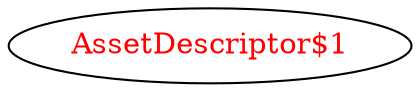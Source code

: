 digraph dependencyGraph {
 concentrate=true;
 ranksep="2.0";
 rankdir="LR"; 
 splines="ortho";
"AssetDescriptor$1" [fontcolor="red"];
}
